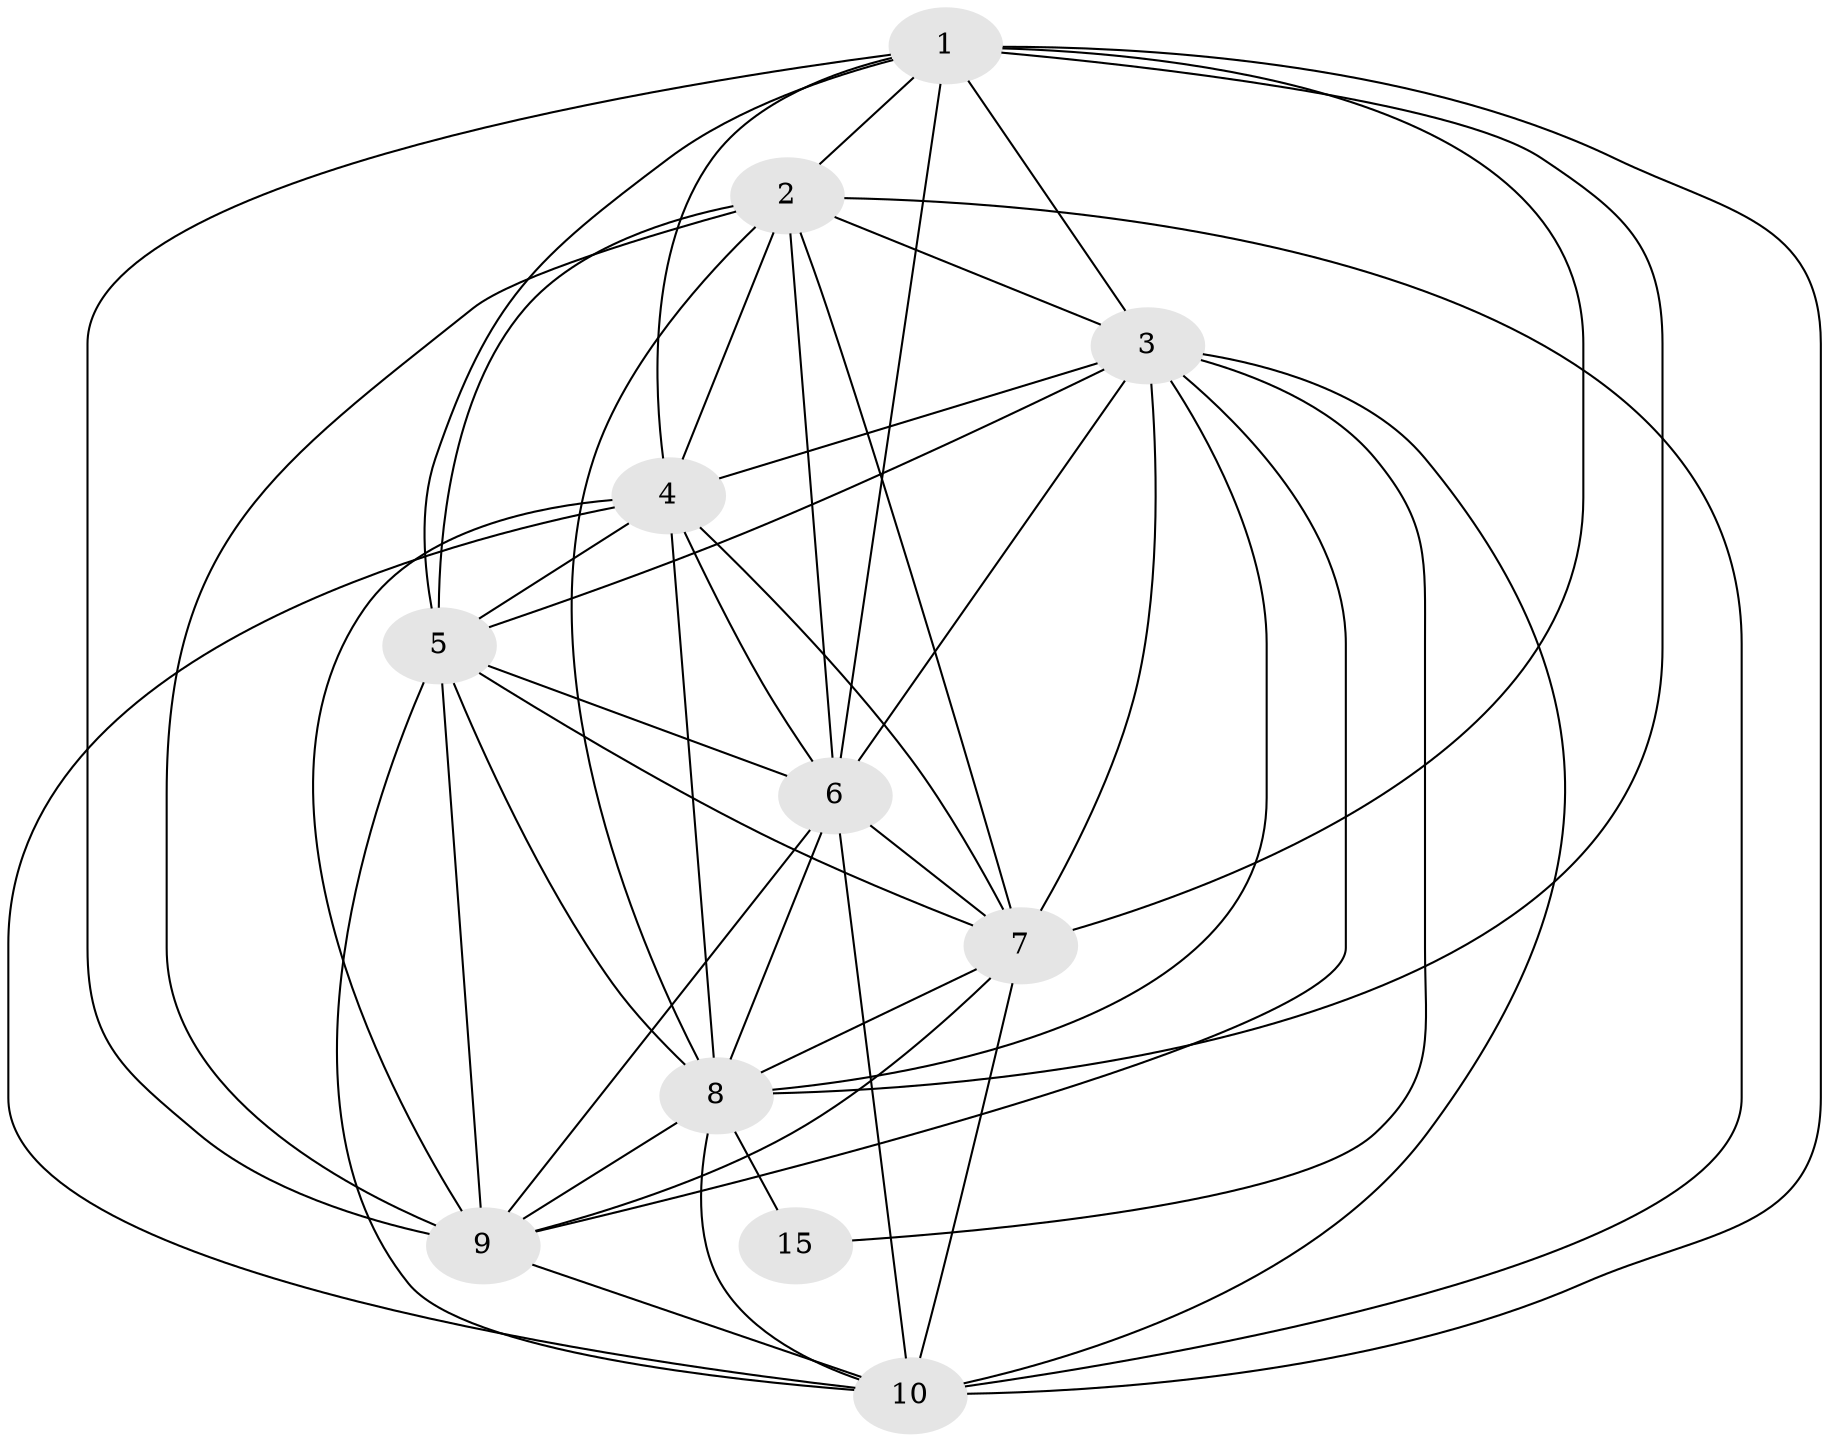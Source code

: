 // Generated by graph-tools (version 1.1) at 2025/46/02/15/25 05:46:28]
// undirected, 11 vertices, 47 edges
graph export_dot {
graph [start="1"]
  node [color=gray90,style=filled];
  1 [super="+11"];
  2 [super="+17"];
  3 [super="+13+20"];
  4;
  5 [super="+14+16"];
  6 [super="+11+18+19"];
  7 [super="+12+13+14"];
  8 [super="+16"];
  9 [super="+12"];
  10 [super="+20"];
  15 [super="+17+18"];
  1 -- 2;
  1 -- 3;
  1 -- 4;
  1 -- 5;
  1 -- 6;
  1 -- 7;
  1 -- 8;
  1 -- 9;
  1 -- 10;
  2 -- 3;
  2 -- 4;
  2 -- 5;
  2 -- 6;
  2 -- 7;
  2 -- 8;
  2 -- 9;
  2 -- 10;
  3 -- 4;
  3 -- 5;
  3 -- 6;
  3 -- 7;
  3 -- 8;
  3 -- 9;
  3 -- 10;
  3 -- 15;
  4 -- 5;
  4 -- 6;
  4 -- 7;
  4 -- 8;
  4 -- 9;
  4 -- 10;
  5 -- 6;
  5 -- 7;
  5 -- 8;
  5 -- 9;
  5 -- 10;
  6 -- 7;
  6 -- 8;
  6 -- 9;
  6 -- 10;
  7 -- 8;
  7 -- 9;
  7 -- 10;
  8 -- 9;
  8 -- 10;
  8 -- 15;
  9 -- 10;
}
